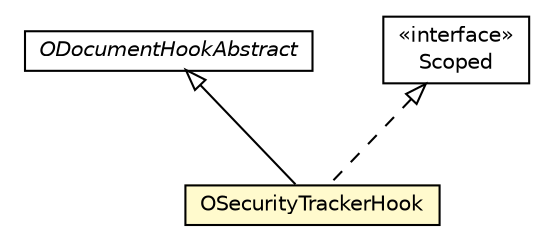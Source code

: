#!/usr/local/bin/dot
#
# Class diagram 
# Generated by UMLGraph version R5_6-24-gf6e263 (http://www.umlgraph.org/)
#

digraph G {
	edge [fontname="Helvetica",fontsize=10,labelfontname="Helvetica",labelfontsize=10];
	node [fontname="Helvetica",fontsize=10,shape=plaintext];
	nodesep=0.25;
	ranksep=0.5;
	// com.orientechnologies.orient.core.metadata.security.OSecurityTrackerHook
	c3642024 [label=<<table title="com.orientechnologies.orient.core.metadata.security.OSecurityTrackerHook" border="0" cellborder="1" cellspacing="0" cellpadding="2" port="p" bgcolor="lemonChiffon" href="./OSecurityTrackerHook.html">
		<tr><td><table border="0" cellspacing="0" cellpadding="1">
<tr><td align="center" balign="center"> OSecurityTrackerHook </td></tr>
		</table></td></tr>
		</table>>, URL="./OSecurityTrackerHook.html", fontname="Helvetica", fontcolor="black", fontsize=10.0];
	// com.orientechnologies.orient.core.hook.ODocumentHookAbstract
	c3642097 [label=<<table title="com.orientechnologies.orient.core.hook.ODocumentHookAbstract" border="0" cellborder="1" cellspacing="0" cellpadding="2" port="p" href="../../hook/ODocumentHookAbstract.html">
		<tr><td><table border="0" cellspacing="0" cellpadding="1">
<tr><td align="center" balign="center"><font face="Helvetica-Oblique"> ODocumentHookAbstract </font></td></tr>
		</table></td></tr>
		</table>>, URL="../../hook/ODocumentHookAbstract.html", fontname="Helvetica", fontcolor="black", fontsize=10.0];
	// com.orientechnologies.orient.core.hook.ORecordHook.Scoped
	c3642104 [label=<<table title="com.orientechnologies.orient.core.hook.ORecordHook.Scoped" border="0" cellborder="1" cellspacing="0" cellpadding="2" port="p" href="../../hook/ORecordHook.Scoped.html">
		<tr><td><table border="0" cellspacing="0" cellpadding="1">
<tr><td align="center" balign="center"> &#171;interface&#187; </td></tr>
<tr><td align="center" balign="center"> Scoped </td></tr>
		</table></td></tr>
		</table>>, URL="../../hook/ORecordHook.Scoped.html", fontname="Helvetica", fontcolor="black", fontsize=10.0];
	//com.orientechnologies.orient.core.metadata.security.OSecurityTrackerHook extends com.orientechnologies.orient.core.hook.ODocumentHookAbstract
	c3642097:p -> c3642024:p [dir=back,arrowtail=empty];
	//com.orientechnologies.orient.core.metadata.security.OSecurityTrackerHook implements com.orientechnologies.orient.core.hook.ORecordHook.Scoped
	c3642104:p -> c3642024:p [dir=back,arrowtail=empty,style=dashed];
}

